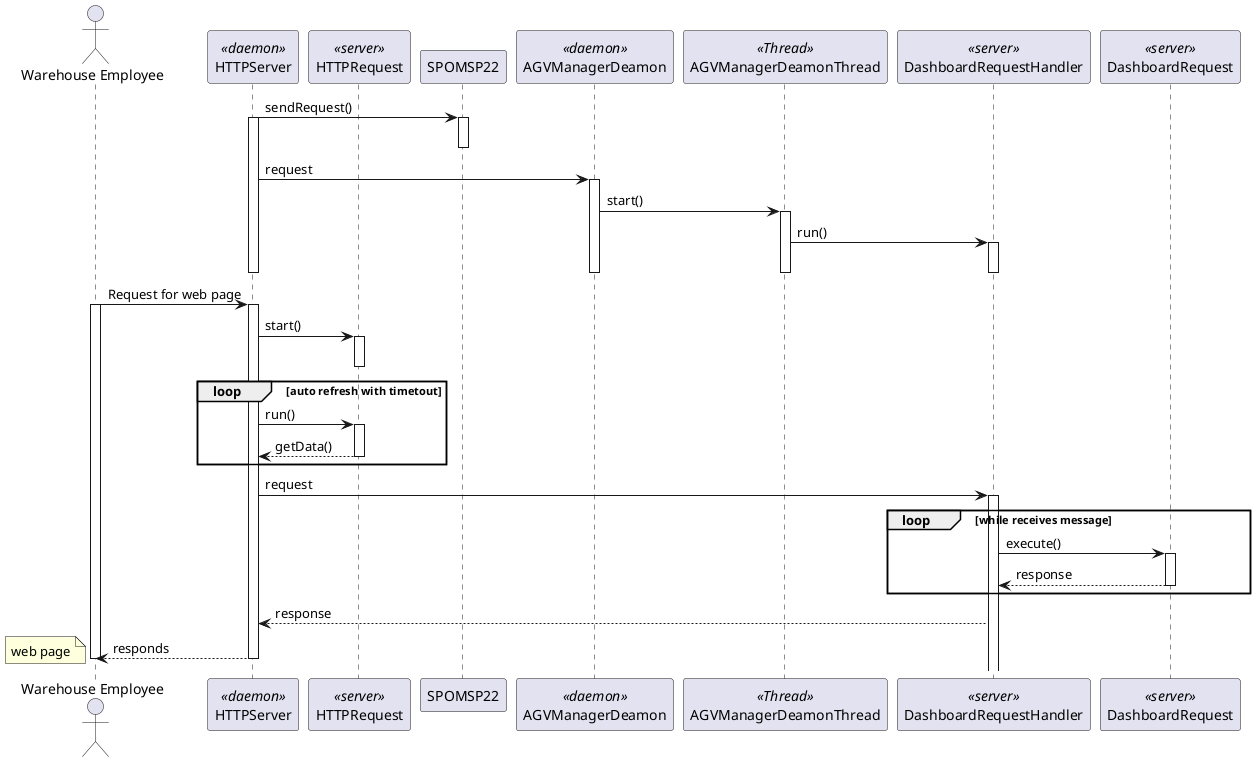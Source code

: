 @startuml
'https://plantuml.com/sequence-diagram

actor "Warehouse Employee" as EMPLOYEE

participant HTTPServer as SERVER <<daemon>>

participant HTTPRequest as REQUEST <<server>>

participant SPOMSP22 as PROTOCOL

participant AGVManagerDeamon as AGVSERVER <<daemon>>

participant AGVManagerDeamonThread AS THREAD <<Thread>>

participant DashboardRequestHandler as HANDLER <<server>>

participant DashboardRequest as DASHBOARD_REQUEST <<server>>


SERVER -> PROTOCOL : sendRequest()
activate SERVER
activate PROTOCOL
deactivate PROTOCOL

SERVER -> AGVSERVER : request
activate AGVSERVER


AGVSERVER -> THREAD : start()
activate THREAD

THREAD -> HANDLER : run()
activate HANDLER
deactivate HANDLER


deactivate AGVSERVER
deactivate SERVER

deactivate THREAD

deactivate AGVSERVER
deactivate SERVER

EMPLOYEE -> SERVER :  Request for web page
activate EMPLOYEE
activate SERVER
SERVER -> REQUEST : start()
activate REQUEST
deactivate REQUEST

loop auto refresh with timetout

SERVER -> REQUEST : run()
activate REQUEST

REQUEST --> SERVER : getData()
deactivate REQUEST

end

SERVER -> HANDLER : request
activate HANDLER


loop while receives message

HANDLER -> DASHBOARD_REQUEST: execute()
activate DASHBOARD_REQUEST

DASHBOARD_REQUEST --> HANDLER : response
deactivate DASHBOARD_REQUEST


end

HANDLER --> SERVER : response



SERVER --> EMPLOYEE : responds
deactivate SERVER
deactivate EMPLOYEE
note left: web page



@enduml